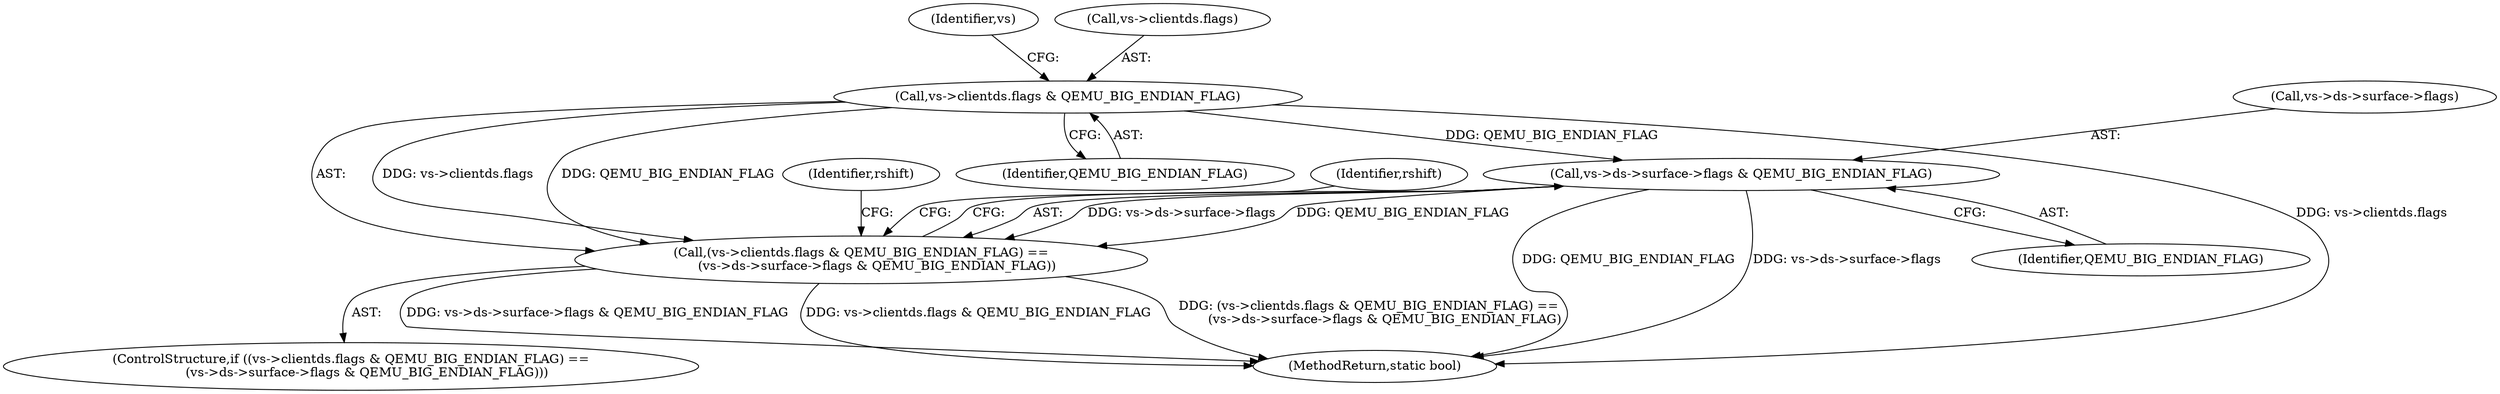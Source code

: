 digraph "1_qemu_9f64916da20eea67121d544698676295bbb105a7_0@del" {
"1000854" [label="(Call,vs->ds->surface->flags & QEMU_BIG_ENDIAN_FLAG)"];
"1000847" [label="(Call,vs->clientds.flags & QEMU_BIG_ENDIAN_FLAG)"];
"1000846" [label="(Call,(vs->clientds.flags & QEMU_BIG_ENDIAN_FLAG) ==\n        (vs->ds->surface->flags & QEMU_BIG_ENDIAN_FLAG))"];
"1000855" [label="(Call,vs->ds->surface->flags)"];
"1000858" [label="(Identifier,vs)"];
"1000894" [label="(Identifier,rshift)"];
"1000862" [label="(Identifier,QEMU_BIG_ENDIAN_FLAG)"];
"1000846" [label="(Call,(vs->clientds.flags & QEMU_BIG_ENDIAN_FLAG) ==\n        (vs->ds->surface->flags & QEMU_BIG_ENDIAN_FLAG))"];
"1000854" [label="(Call,vs->ds->surface->flags & QEMU_BIG_ENDIAN_FLAG)"];
"1000847" [label="(Call,vs->clientds.flags & QEMU_BIG_ENDIAN_FLAG)"];
"1000853" [label="(Identifier,QEMU_BIG_ENDIAN_FLAG)"];
"1000985" [label="(MethodReturn,static bool)"];
"1000865" [label="(Identifier,rshift)"];
"1000848" [label="(Call,vs->clientds.flags)"];
"1000845" [label="(ControlStructure,if ((vs->clientds.flags & QEMU_BIG_ENDIAN_FLAG) ==\n        (vs->ds->surface->flags & QEMU_BIG_ENDIAN_FLAG)))"];
"1000854" -> "1000846"  [label="AST: "];
"1000854" -> "1000862"  [label="CFG: "];
"1000855" -> "1000854"  [label="AST: "];
"1000862" -> "1000854"  [label="AST: "];
"1000846" -> "1000854"  [label="CFG: "];
"1000854" -> "1000985"  [label="DDG: vs->ds->surface->flags"];
"1000854" -> "1000985"  [label="DDG: QEMU_BIG_ENDIAN_FLAG"];
"1000854" -> "1000846"  [label="DDG: vs->ds->surface->flags"];
"1000854" -> "1000846"  [label="DDG: QEMU_BIG_ENDIAN_FLAG"];
"1000847" -> "1000854"  [label="DDG: QEMU_BIG_ENDIAN_FLAG"];
"1000847" -> "1000846"  [label="AST: "];
"1000847" -> "1000853"  [label="CFG: "];
"1000848" -> "1000847"  [label="AST: "];
"1000853" -> "1000847"  [label="AST: "];
"1000858" -> "1000847"  [label="CFG: "];
"1000847" -> "1000985"  [label="DDG: vs->clientds.flags"];
"1000847" -> "1000846"  [label="DDG: vs->clientds.flags"];
"1000847" -> "1000846"  [label="DDG: QEMU_BIG_ENDIAN_FLAG"];
"1000846" -> "1000845"  [label="AST: "];
"1000865" -> "1000846"  [label="CFG: "];
"1000894" -> "1000846"  [label="CFG: "];
"1000846" -> "1000985"  [label="DDG: (vs->clientds.flags & QEMU_BIG_ENDIAN_FLAG) ==\n        (vs->ds->surface->flags & QEMU_BIG_ENDIAN_FLAG)"];
"1000846" -> "1000985"  [label="DDG: vs->ds->surface->flags & QEMU_BIG_ENDIAN_FLAG"];
"1000846" -> "1000985"  [label="DDG: vs->clientds.flags & QEMU_BIG_ENDIAN_FLAG"];
}
